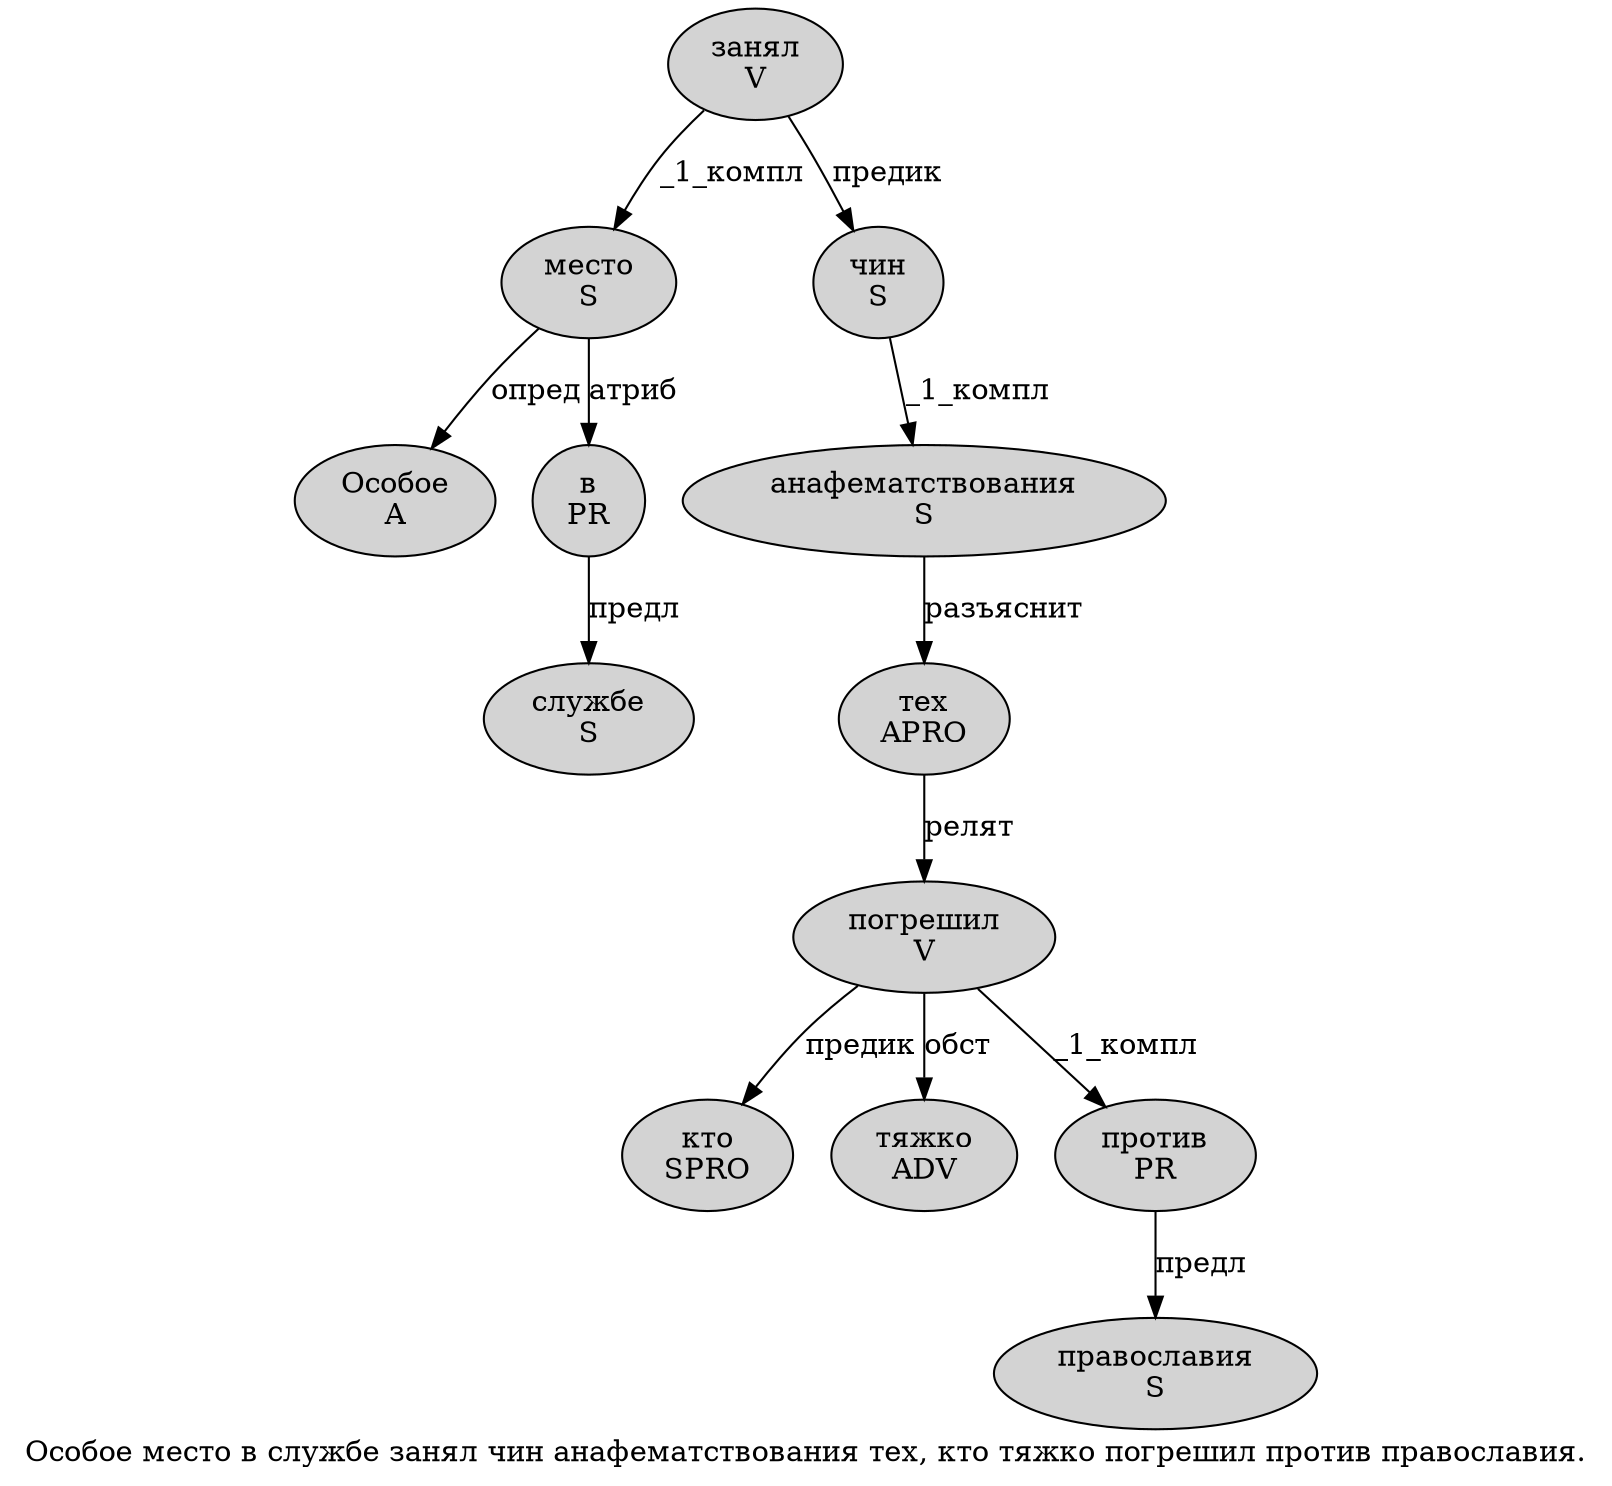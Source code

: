 digraph SENTENCE_1634 {
	graph [label="Особое место в службе занял чин анафематствования тех, кто тяжко погрешил против православия."]
	node [style=filled]
		0 [label="Особое
A" color="" fillcolor=lightgray penwidth=1 shape=ellipse]
		1 [label="место
S" color="" fillcolor=lightgray penwidth=1 shape=ellipse]
		2 [label="в
PR" color="" fillcolor=lightgray penwidth=1 shape=ellipse]
		3 [label="службе
S" color="" fillcolor=lightgray penwidth=1 shape=ellipse]
		4 [label="занял
V" color="" fillcolor=lightgray penwidth=1 shape=ellipse]
		5 [label="чин
S" color="" fillcolor=lightgray penwidth=1 shape=ellipse]
		6 [label="анафематствования
S" color="" fillcolor=lightgray penwidth=1 shape=ellipse]
		7 [label="тех
APRO" color="" fillcolor=lightgray penwidth=1 shape=ellipse]
		9 [label="кто
SPRO" color="" fillcolor=lightgray penwidth=1 shape=ellipse]
		10 [label="тяжко
ADV" color="" fillcolor=lightgray penwidth=1 shape=ellipse]
		11 [label="погрешил
V" color="" fillcolor=lightgray penwidth=1 shape=ellipse]
		12 [label="против
PR" color="" fillcolor=lightgray penwidth=1 shape=ellipse]
		13 [label="православия
S" color="" fillcolor=lightgray penwidth=1 shape=ellipse]
			4 -> 1 [label="_1_компл"]
			4 -> 5 [label="предик"]
			12 -> 13 [label="предл"]
			2 -> 3 [label="предл"]
			11 -> 9 [label="предик"]
			11 -> 10 [label="обст"]
			11 -> 12 [label="_1_компл"]
			6 -> 7 [label="разъяснит"]
			5 -> 6 [label="_1_компл"]
			7 -> 11 [label="релят"]
			1 -> 0 [label="опред"]
			1 -> 2 [label="атриб"]
}
